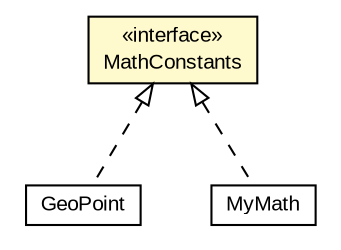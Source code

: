 #!/usr/local/bin/dot
#
# Class diagram 
# Generated by UMLGraph version R5_6-24-gf6e263 (http://www.umlgraph.org/)
#

digraph G {
	edge [fontname="arial",fontsize=10,labelfontname="arial",labelfontsize=10];
	node [fontname="arial",fontsize=10,shape=plaintext];
	nodesep=0.25;
	ranksep=0.5;
	// org.osmdroid.util.GeoPoint
	c67041 [label=<<table title="org.osmdroid.util.GeoPoint" border="0" cellborder="1" cellspacing="0" cellpadding="2" port="p" href="../../../util/GeoPoint.html">
		<tr><td><table border="0" cellspacing="0" cellpadding="1">
<tr><td align="center" balign="center"> GeoPoint </td></tr>
		</table></td></tr>
		</table>>, URL="../../../util/GeoPoint.html", fontname="arial", fontcolor="black", fontsize=10.0];
	// org.osmdroid.util.MyMath
	c67043 [label=<<table title="org.osmdroid.util.MyMath" border="0" cellborder="1" cellspacing="0" cellpadding="2" port="p" href="../../../util/MyMath.html">
		<tr><td><table border="0" cellspacing="0" cellpadding="1">
<tr><td align="center" balign="center"> MyMath </td></tr>
		</table></td></tr>
		</table>>, URL="../../../util/MyMath.html", fontname="arial", fontcolor="black", fontsize=10.0];
	// org.osmdroid.views.util.constants.MathConstants
	c67116 [label=<<table title="org.osmdroid.views.util.constants.MathConstants" border="0" cellborder="1" cellspacing="0" cellpadding="2" port="p" bgcolor="lemonChiffon" href="./MathConstants.html">
		<tr><td><table border="0" cellspacing="0" cellpadding="1">
<tr><td align="center" balign="center"> &#171;interface&#187; </td></tr>
<tr><td align="center" balign="center"> MathConstants </td></tr>
		</table></td></tr>
		</table>>, URL="./MathConstants.html", fontname="arial", fontcolor="black", fontsize=10.0];
	//org.osmdroid.util.GeoPoint implements org.osmdroid.views.util.constants.MathConstants
	c67116:p -> c67041:p [dir=back,arrowtail=empty,style=dashed];
	//org.osmdroid.util.MyMath implements org.osmdroid.views.util.constants.MathConstants
	c67116:p -> c67043:p [dir=back,arrowtail=empty,style=dashed];
}

